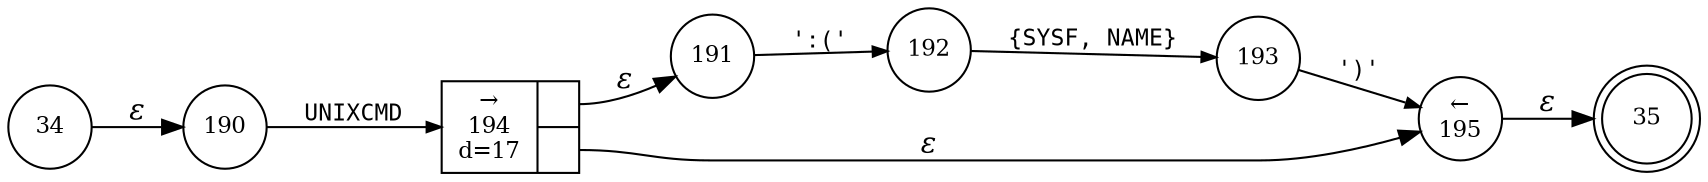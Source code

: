 digraph ATN {
rankdir=LR;
s35[fontsize=11, label="35", shape=doublecircle, fixedsize=true, width=.6];
s192[fontsize=11,label="192", shape=circle, fixedsize=true, width=.55, peripheries=1];
s193[fontsize=11,label="193", shape=circle, fixedsize=true, width=.55, peripheries=1];
s34[fontsize=11,label="34", shape=circle, fixedsize=true, width=.55, peripheries=1];
s194[fontsize=11,label="{&rarr;\n194\nd=17|{<p0>|<p1>}}", shape=record, fixedsize=false, peripheries=1];
s195[fontsize=11,label="&larr;\n195", shape=circle, fixedsize=true, width=.55, peripheries=1];
s190[fontsize=11,label="190", shape=circle, fixedsize=true, width=.55, peripheries=1];
s191[fontsize=11,label="191", shape=circle, fixedsize=true, width=.55, peripheries=1];
s34 -> s190 [fontname="Times-Italic", label="&epsilon;"];
s190 -> s194 [fontsize=11, fontname="Courier", arrowsize=.7, label = "UNIXCMD", arrowhead = normal];
s194:p0 -> s191 [fontname="Times-Italic", label="&epsilon;"];
s194:p1 -> s195 [fontname="Times-Italic", label="&epsilon;"];
s191 -> s192 [fontsize=11, fontname="Courier", arrowsize=.7, label = "':('", arrowhead = normal];
s195 -> s35 [fontname="Times-Italic", label="&epsilon;"];
s192 -> s193 [fontsize=11, fontname="Courier", arrowsize=.7, label = "{SYSF, NAME}", arrowhead = normal];
s193 -> s195 [fontsize=11, fontname="Courier", arrowsize=.7, label = "')'", arrowhead = normal];
}